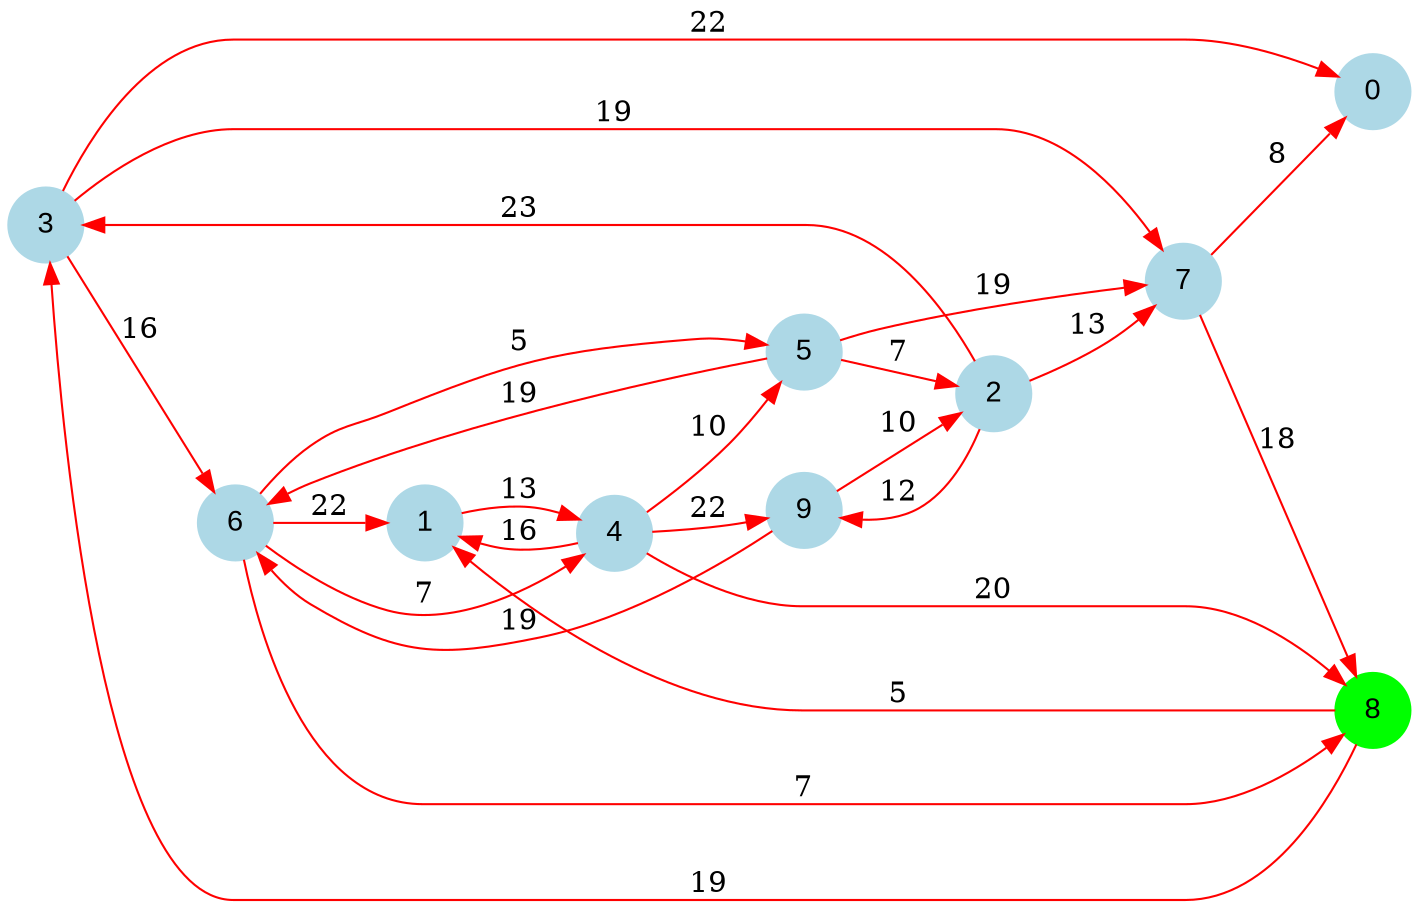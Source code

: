 digraph graphe {
rankdir = LR;
edge [color=red];
0 [fontname="Arial", shape = circle, color=lightblue, style=filled];
1 [fontname="Arial", shape = circle, color=lightblue, style=filled];
2 [fontname="Arial", shape = circle, color=lightblue, style=filled];
3 [fontname="Arial", shape = circle, color=lightblue, style=filled];
4 [fontname="Arial", shape = circle, color=lightblue, style=filled];
5 [fontname="Arial", shape = circle, color=lightblue, style=filled];
6 [fontname="Arial", shape = circle, color=lightblue, style=filled];
7 [fontname="Arial", shape = circle, color=lightblue, style=filled];
8 [fontname="Arial", shape = circle, color=green, style=filled];
9 [fontname="Arial", shape = circle, color=lightblue, style=filled];
	1 -> 4 [label = "13"];
	2 -> 3 [label = "23"];
	2 -> 7 [label = "13"];
	2 -> 9 [label = "12"];
	3 -> 0 [label = "22"];
	3 -> 6 [label = "16"];
	3 -> 7 [label = "19"];
	4 -> 1 [label = "16"];
	4 -> 5 [label = "10"];
	4 -> 8 [label = "20"];
	4 -> 9 [label = "22"];
	5 -> 2 [label = "7"];
	5 -> 6 [label = "19"];
	5 -> 7 [label = "19"];
	6 -> 1 [label = "22"];
	6 -> 4 [label = "7"];
	6 -> 5 [label = "5"];
	6 -> 8 [label = "7"];
	7 -> 0 [label = "8"];
	7 -> 8 [label = "18"];
	8 -> 1 [label = "5"];
	8 -> 3 [label = "19"];
	9 -> 2 [label = "10"];
	9 -> 6 [label = "19"];
}